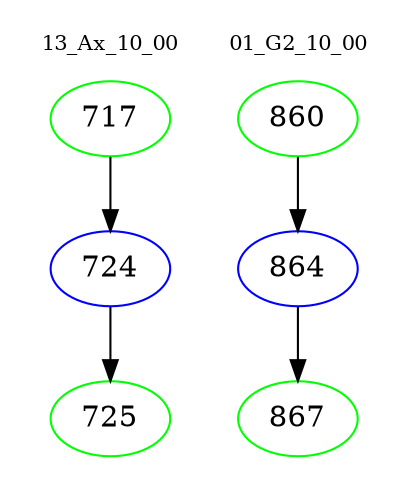 digraph{
subgraph cluster_0 {
color = white
label = "13_Ax_10_00";
fontsize=10;
T0_717 [label="717", color="green"]
T0_717 -> T0_724 [color="black"]
T0_724 [label="724", color="blue"]
T0_724 -> T0_725 [color="black"]
T0_725 [label="725", color="green"]
}
subgraph cluster_1 {
color = white
label = "01_G2_10_00";
fontsize=10;
T1_860 [label="860", color="green"]
T1_860 -> T1_864 [color="black"]
T1_864 [label="864", color="blue"]
T1_864 -> T1_867 [color="black"]
T1_867 [label="867", color="green"]
}
}
